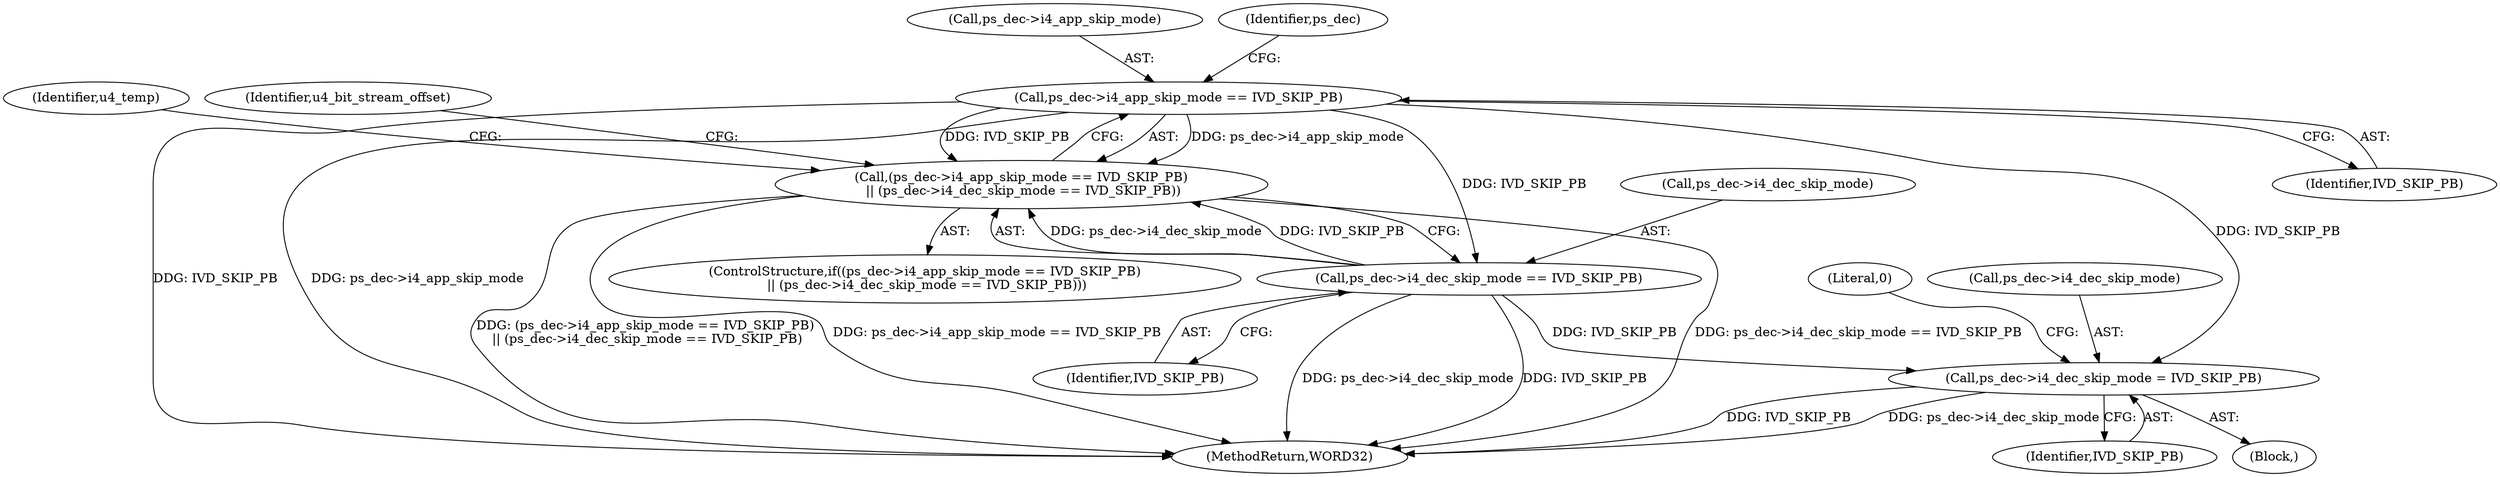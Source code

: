 digraph "0_Android_0b23c81c3dd9ec38f7e6806a3955fed1925541a0_2@pointer" {
"1000306" [label="(Call,ps_dec->i4_app_skip_mode == IVD_SKIP_PB)"];
"1000305" [label="(Call,(ps_dec->i4_app_skip_mode == IVD_SKIP_PB)\n || (ps_dec->i4_dec_skip_mode == IVD_SKIP_PB))"];
"1000311" [label="(Call,ps_dec->i4_dec_skip_mode == IVD_SKIP_PB)"];
"1000385" [label="(Call,ps_dec->i4_dec_skip_mode = IVD_SKIP_PB)"];
"1002589" [label="(MethodReturn,WORD32)"];
"1000307" [label="(Call,ps_dec->i4_app_skip_mode)"];
"1000389" [label="(Identifier,IVD_SKIP_PB)"];
"1000385" [label="(Call,ps_dec->i4_dec_skip_mode = IVD_SKIP_PB)"];
"1000306" [label="(Call,ps_dec->i4_app_skip_mode == IVD_SKIP_PB)"];
"1000312" [label="(Call,ps_dec->i4_dec_skip_mode)"];
"1000304" [label="(ControlStructure,if((ps_dec->i4_app_skip_mode == IVD_SKIP_PB)\n || (ps_dec->i4_dec_skip_mode == IVD_SKIP_PB)))"];
"1000391" [label="(Literal,0)"];
"1000311" [label="(Call,ps_dec->i4_dec_skip_mode == IVD_SKIP_PB)"];
"1000379" [label="(Block,)"];
"1000386" [label="(Call,ps_dec->i4_dec_skip_mode)"];
"1000409" [label="(Identifier,u4_temp)"];
"1000319" [label="(Identifier,u4_bit_stream_offset)"];
"1000310" [label="(Identifier,IVD_SKIP_PB)"];
"1000315" [label="(Identifier,IVD_SKIP_PB)"];
"1000313" [label="(Identifier,ps_dec)"];
"1000305" [label="(Call,(ps_dec->i4_app_skip_mode == IVD_SKIP_PB)\n || (ps_dec->i4_dec_skip_mode == IVD_SKIP_PB))"];
"1000306" -> "1000305"  [label="AST: "];
"1000306" -> "1000310"  [label="CFG: "];
"1000307" -> "1000306"  [label="AST: "];
"1000310" -> "1000306"  [label="AST: "];
"1000313" -> "1000306"  [label="CFG: "];
"1000305" -> "1000306"  [label="CFG: "];
"1000306" -> "1002589"  [label="DDG: IVD_SKIP_PB"];
"1000306" -> "1002589"  [label="DDG: ps_dec->i4_app_skip_mode"];
"1000306" -> "1000305"  [label="DDG: ps_dec->i4_app_skip_mode"];
"1000306" -> "1000305"  [label="DDG: IVD_SKIP_PB"];
"1000306" -> "1000311"  [label="DDG: IVD_SKIP_PB"];
"1000306" -> "1000385"  [label="DDG: IVD_SKIP_PB"];
"1000305" -> "1000304"  [label="AST: "];
"1000305" -> "1000311"  [label="CFG: "];
"1000311" -> "1000305"  [label="AST: "];
"1000319" -> "1000305"  [label="CFG: "];
"1000409" -> "1000305"  [label="CFG: "];
"1000305" -> "1002589"  [label="DDG: ps_dec->i4_dec_skip_mode == IVD_SKIP_PB"];
"1000305" -> "1002589"  [label="DDG: (ps_dec->i4_app_skip_mode == IVD_SKIP_PB)\n || (ps_dec->i4_dec_skip_mode == IVD_SKIP_PB)"];
"1000305" -> "1002589"  [label="DDG: ps_dec->i4_app_skip_mode == IVD_SKIP_PB"];
"1000311" -> "1000305"  [label="DDG: ps_dec->i4_dec_skip_mode"];
"1000311" -> "1000305"  [label="DDG: IVD_SKIP_PB"];
"1000311" -> "1000315"  [label="CFG: "];
"1000312" -> "1000311"  [label="AST: "];
"1000315" -> "1000311"  [label="AST: "];
"1000311" -> "1002589"  [label="DDG: ps_dec->i4_dec_skip_mode"];
"1000311" -> "1002589"  [label="DDG: IVD_SKIP_PB"];
"1000311" -> "1000385"  [label="DDG: IVD_SKIP_PB"];
"1000385" -> "1000379"  [label="AST: "];
"1000385" -> "1000389"  [label="CFG: "];
"1000386" -> "1000385"  [label="AST: "];
"1000389" -> "1000385"  [label="AST: "];
"1000391" -> "1000385"  [label="CFG: "];
"1000385" -> "1002589"  [label="DDG: IVD_SKIP_PB"];
"1000385" -> "1002589"  [label="DDG: ps_dec->i4_dec_skip_mode"];
}
